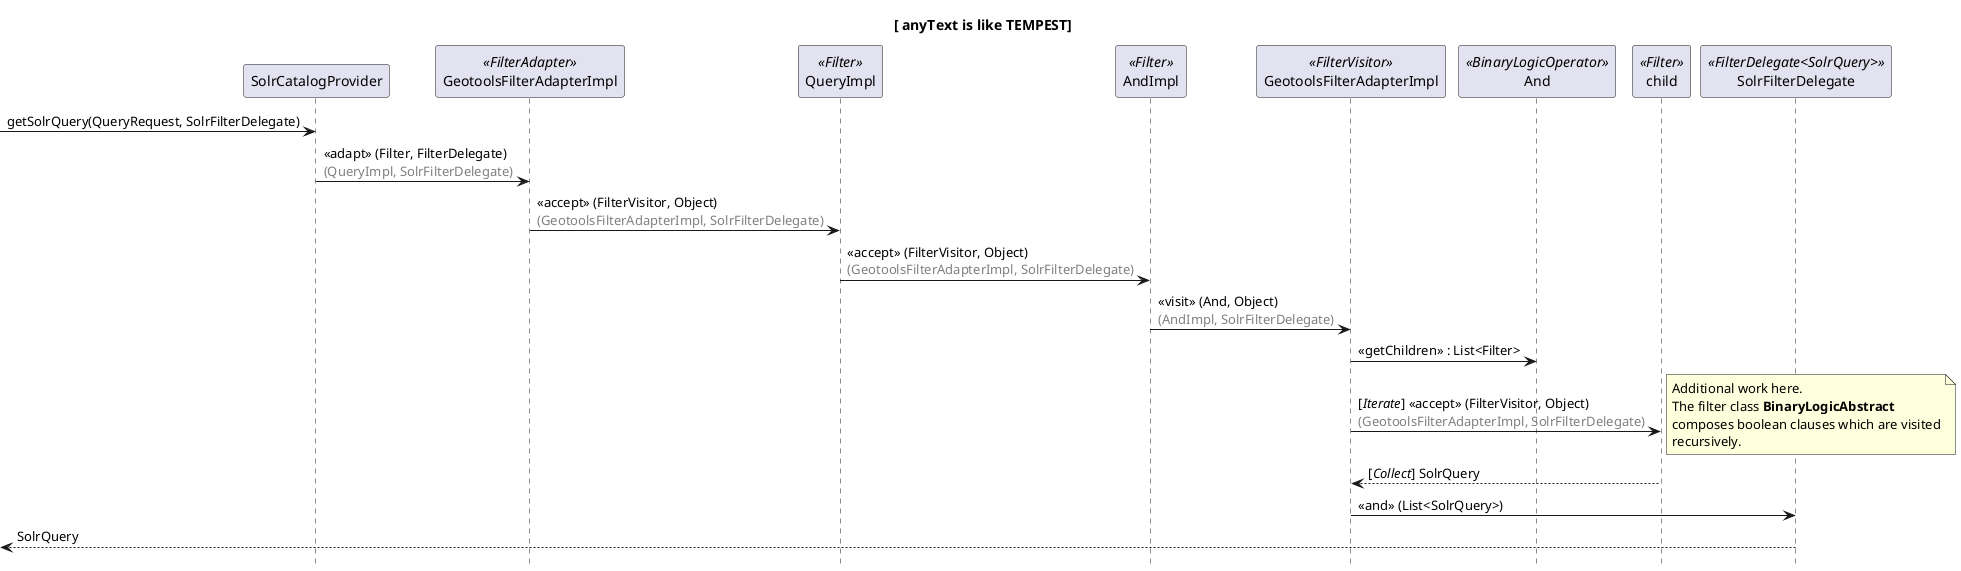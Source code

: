 @startuml
hide footbox
title [ anyText is like TEMPEST]
'Full query after transformations:
'[QueryImpl{filter=QueryImpl{filter=[ anyText is like TEMPEST ], startIndex=1, pageSize=250, requestsTotalResultsCount=true, timeoutMillis=300000, sortBy=SortByImpl{propertyName=ddf.catalog.filter.impl.PropertyNameImpl@37f67888, sortOrder=SortOrder[DESCENDING]}, properties=null}, startIndex=1, pageSize=250, requestsTotalResultsCount=true, timeoutMillis=300000, sortBy=SortByImpl{propertyName=ddf.catalog.filter.impl.PropertyNameImpl@37f67888, sortOrder=SortOrder[DESCENDING]}, properties=null} AND [[ validation-errors IS NULL ]]], startIndex=1, pageSize=250, requestsTotalResultsCount=true, timeoutMillis=300000, sortBy=SortByImpl{propertyName=ddf.catalog.filter.impl.PropertyNameImpl@37f67888, sortOrder=SortOrder[DESCENDING]}, properties=null} AND [[ metacard-tags is like resource ] OR [ metacard-tags IS NULL ]]], startIndex=1, pageSize=250, requestsTotalResultsCount=true, timeoutMillis=300000, sortBy=SortByImpl{propertyName=ddf.catalog.filter.impl.PropertyNameImpl@37f67888, sortOrder=SortOrder[DESCENDING]}, properties=null},sourceIds=<null>,isEnterprise=false]

[-> SolrCatalogProvider: getSolrQuery(QueryRequest, SolrFilterDelegate)


participant GeotoolsFilterAdapterImpl as GeoAdapter  <<FilterAdapter>>
SolrCatalogProvider -> GeoAdapter : «adapt» (Filter, FilterDelegate)\n<color gray>(QueryImpl, SolrFilterDelegate)</color>


participant QueryImpl <<Filter>>
GeoAdapter -> QueryImpl : «accept» (FilterVisitor, Object)\n<color gray>(GeotoolsFilterAdapterImpl, SolrFilterDelegate)</color>

participant AndImpl <<Filter>>
QueryImpl -> AndImpl : «accept» (FilterVisitor, Object)\n<color gray>(GeotoolsFilterAdapterImpl, SolrFilterDelegate)</color>

participant GeotoolsFilterAdapterImpl as GeoVisitor <<FilterVisitor>>
AndImpl -> GeoVisitor : «visit» (And, Object)\n<color gray>(AndImpl, SolrFilterDelegate)</color>

participant And <<BinaryLogicOperator>>
GeoVisitor -> And : «getChildren» : List<Filter>
'Return list of size 2. QueryImpl and OrImpl

participant child <<Filter>>
GeoVisitor -> child : [//Iterate//] «accept» (FilterVisitor, Object)\n<color gray>(GeotoolsFilterAdapterImpl, SolrFilterDelegate)</color>
note right
  Additional work here.
  The filter class **BinaryLogicAbstract**
  composes boolean clauses which are visited
  recursively.
end note
return [//Collect//] SolrQuery

participant SolrFilterDelegate <<FilterDelegate<SolrQuery>>>
GeoVisitor -> SolrFilterDelegate : «and» (List<SolrQuery>)
[<-- SolrFilterDelegate: SolrQuery
@enduml